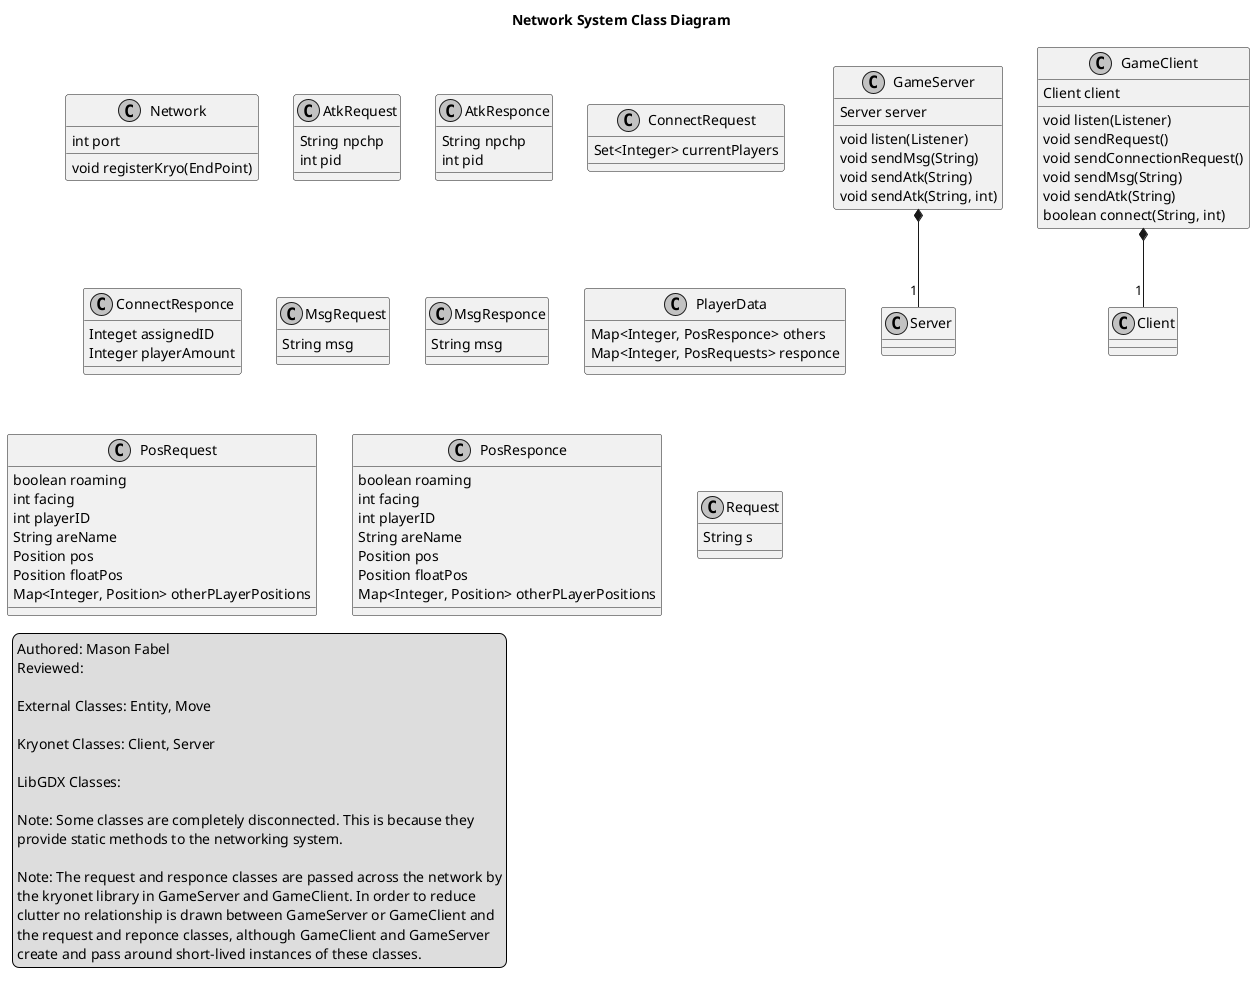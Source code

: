 @startuml
skinparam monochrome true
skinparam shadowing false

title Network System Class Diagram
legend left
	Authored: Mason Fabel
	Reviewed: 

	External Classes: Entity, Move

	Kryonet Classes: Client, Server

	LibGDX Classes:

	Note: Some classes are completely disconnected. This is because they
	provide static methods to the networking system.

	Note: The request and responce classes are passed across the network by
	the kryonet library in GameServer and GameClient. In order to reduce
	clutter no relationship is drawn between GameServer or GameClient and
	the request and reponce classes, although GameClient and GameServer
	create and pass around short-lived instances of these classes.
endlegend

class Network {
	int port
	void registerKryo(EndPoint)
}

class GameServer {
	Server server
	void listen(Listener)
	void sendMsg(String)
	void sendAtk(String)
	void sendAtk(String, int)
}
GameServer *-down- "1" Server

class GameClient {
	Client client
	void listen(Listener)
	void sendRequest()
	void sendConnectionRequest()
	void sendMsg(String)
	void sendAtk(String)
	boolean connect(String, int)
}
GameClient *-down- "1" Client

class AtkRequest {
	String npchp
	int pid
}

class AtkResponce {
	String npchp
	int pid
}

class ConnectRequest {
	Set<Integer> currentPlayers
}

class ConnectResponce {
	Integet assignedID
	Integer playerAmount
}

class MsgRequest {
	String msg
}

class MsgResponce {
	String msg
}

class PlayerData {
	Map<Integer, PosResponce> others
	Map<Integer, PosRequests> responce
}

class PosRequest {
	boolean roaming
	int facing
	int playerID
	String areName
	Position pos
	Position floatPos
	Map<Integer, Position> otherPLayerPositions
}

class PosResponce {
	boolean roaming
	int facing
	int playerID
	String areName
	Position pos
	Position floatPos
	Map<Integer, Position> otherPLayerPositions
}

class Request {
	String s
}

@enduml
